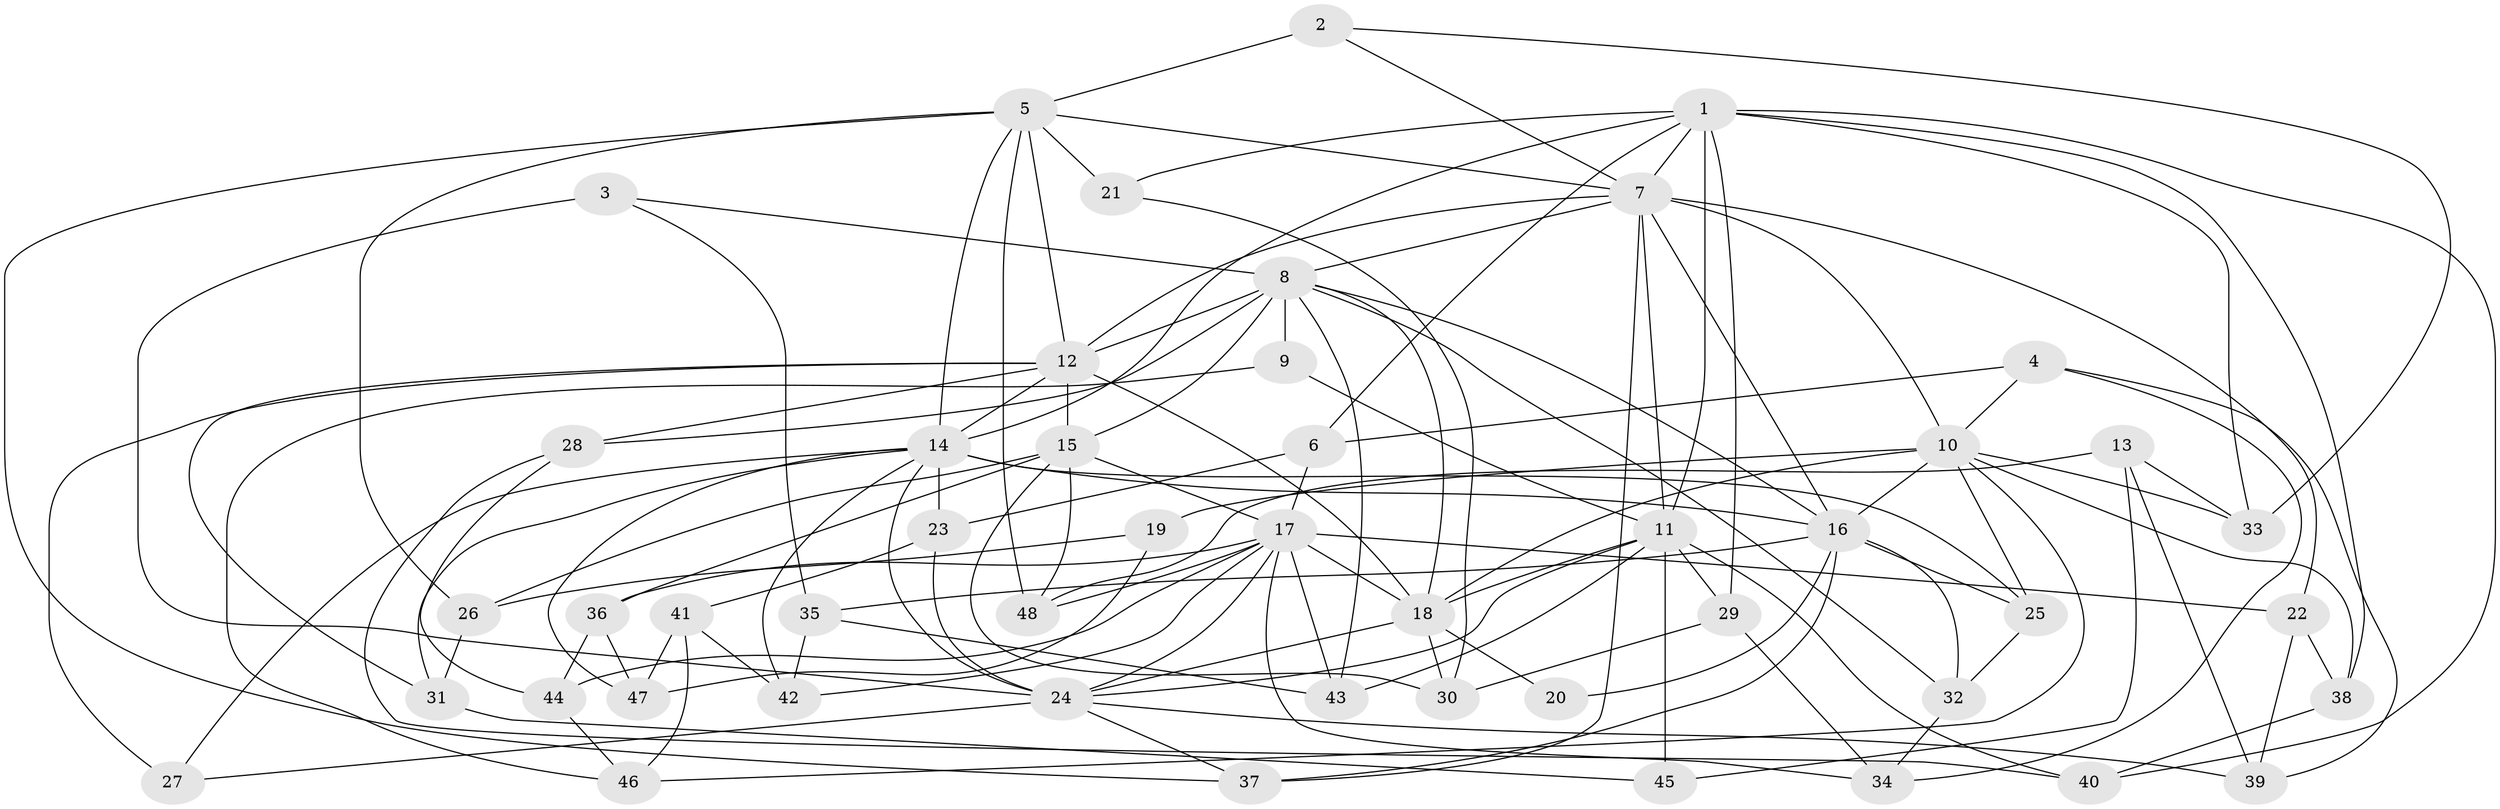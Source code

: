 // original degree distribution, {4: 1.0}
// Generated by graph-tools (version 1.1) at 2025/53/03/04/25 22:53:59]
// undirected, 48 vertices, 125 edges
graph export_dot {
  node [color=gray90,style=filled];
  1;
  2;
  3;
  4;
  5;
  6;
  7;
  8;
  9;
  10;
  11;
  12;
  13;
  14;
  15;
  16;
  17;
  18;
  19;
  20;
  21;
  22;
  23;
  24;
  25;
  26;
  27;
  28;
  29;
  30;
  31;
  32;
  33;
  34;
  35;
  36;
  37;
  38;
  39;
  40;
  41;
  42;
  43;
  44;
  45;
  46;
  47;
  48;
  1 -- 6 [weight=1.0];
  1 -- 7 [weight=2.0];
  1 -- 11 [weight=2.0];
  1 -- 14 [weight=1.0];
  1 -- 21 [weight=2.0];
  1 -- 29 [weight=1.0];
  1 -- 33 [weight=1.0];
  1 -- 38 [weight=1.0];
  1 -- 40 [weight=1.0];
  2 -- 5 [weight=2.0];
  2 -- 7 [weight=1.0];
  2 -- 33 [weight=1.0];
  3 -- 8 [weight=1.0];
  3 -- 24 [weight=2.0];
  3 -- 35 [weight=1.0];
  4 -- 6 [weight=1.0];
  4 -- 10 [weight=1.0];
  4 -- 34 [weight=1.0];
  4 -- 39 [weight=1.0];
  5 -- 7 [weight=1.0];
  5 -- 12 [weight=1.0];
  5 -- 14 [weight=2.0];
  5 -- 21 [weight=1.0];
  5 -- 26 [weight=1.0];
  5 -- 37 [weight=1.0];
  5 -- 48 [weight=1.0];
  6 -- 17 [weight=1.0];
  6 -- 23 [weight=1.0];
  7 -- 8 [weight=1.0];
  7 -- 10 [weight=1.0];
  7 -- 11 [weight=2.0];
  7 -- 12 [weight=1.0];
  7 -- 16 [weight=1.0];
  7 -- 22 [weight=1.0];
  7 -- 37 [weight=1.0];
  8 -- 9 [weight=2.0];
  8 -- 12 [weight=1.0];
  8 -- 15 [weight=1.0];
  8 -- 16 [weight=2.0];
  8 -- 18 [weight=1.0];
  8 -- 28 [weight=1.0];
  8 -- 32 [weight=1.0];
  8 -- 43 [weight=1.0];
  9 -- 11 [weight=1.0];
  9 -- 46 [weight=1.0];
  10 -- 16 [weight=1.0];
  10 -- 18 [weight=1.0];
  10 -- 19 [weight=2.0];
  10 -- 25 [weight=1.0];
  10 -- 33 [weight=1.0];
  10 -- 38 [weight=1.0];
  10 -- 46 [weight=1.0];
  11 -- 18 [weight=1.0];
  11 -- 24 [weight=1.0];
  11 -- 29 [weight=1.0];
  11 -- 40 [weight=1.0];
  11 -- 43 [weight=1.0];
  11 -- 45 [weight=2.0];
  12 -- 14 [weight=1.0];
  12 -- 15 [weight=2.0];
  12 -- 18 [weight=2.0];
  12 -- 27 [weight=2.0];
  12 -- 28 [weight=1.0];
  12 -- 31 [weight=1.0];
  13 -- 33 [weight=1.0];
  13 -- 39 [weight=1.0];
  13 -- 45 [weight=1.0];
  13 -- 48 [weight=1.0];
  14 -- 16 [weight=1.0];
  14 -- 23 [weight=1.0];
  14 -- 24 [weight=1.0];
  14 -- 25 [weight=1.0];
  14 -- 27 [weight=1.0];
  14 -- 31 [weight=1.0];
  14 -- 42 [weight=1.0];
  14 -- 47 [weight=1.0];
  15 -- 17 [weight=1.0];
  15 -- 26 [weight=1.0];
  15 -- 30 [weight=1.0];
  15 -- 36 [weight=1.0];
  15 -- 48 [weight=1.0];
  16 -- 20 [weight=3.0];
  16 -- 25 [weight=1.0];
  16 -- 32 [weight=1.0];
  16 -- 35 [weight=1.0];
  16 -- 37 [weight=1.0];
  17 -- 18 [weight=2.0];
  17 -- 22 [weight=1.0];
  17 -- 24 [weight=1.0];
  17 -- 34 [weight=1.0];
  17 -- 36 [weight=1.0];
  17 -- 42 [weight=1.0];
  17 -- 43 [weight=1.0];
  17 -- 44 [weight=1.0];
  17 -- 48 [weight=1.0];
  18 -- 20 [weight=1.0];
  18 -- 24 [weight=1.0];
  18 -- 30 [weight=1.0];
  19 -- 26 [weight=1.0];
  19 -- 47 [weight=1.0];
  21 -- 30 [weight=1.0];
  22 -- 38 [weight=1.0];
  22 -- 39 [weight=1.0];
  23 -- 24 [weight=1.0];
  23 -- 41 [weight=1.0];
  24 -- 27 [weight=1.0];
  24 -- 37 [weight=1.0];
  24 -- 39 [weight=1.0];
  25 -- 32 [weight=1.0];
  26 -- 31 [weight=1.0];
  28 -- 40 [weight=1.0];
  28 -- 44 [weight=1.0];
  29 -- 30 [weight=1.0];
  29 -- 34 [weight=1.0];
  31 -- 45 [weight=1.0];
  32 -- 34 [weight=1.0];
  35 -- 42 [weight=1.0];
  35 -- 43 [weight=1.0];
  36 -- 44 [weight=1.0];
  36 -- 47 [weight=1.0];
  38 -- 40 [weight=1.0];
  41 -- 42 [weight=1.0];
  41 -- 46 [weight=1.0];
  41 -- 47 [weight=1.0];
  44 -- 46 [weight=1.0];
}
